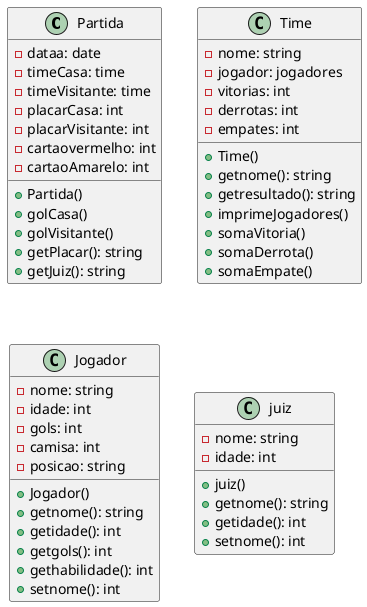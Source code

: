 @startuml Jogodefutebol

class Partida{
    -dataa: date
    -timeCasa: time
    -timeVisitante: time
    -placarCasa: int
    -placarVisitante: int
    -cartaovermelho: int
    -cartaoAmarelo: int

    +Partida()
    +golCasa()
    +golVisitante()
    +getPlacar(): string
    +getJuiz(): string
}

class Time{
    -nome: string
    -jogador: jogadores
    -vitorias: int
    -derrotas: int
    -empates: int

    +Time()
    +getnome(): string
    +getresultado(): string
    +imprimeJogadores()
    +somaVitoria()
    +somaDerrota()
    +somaEmpate()
}

class Jogador{
    -nome: string
    -idade: int
    -gols: int
    -camisa: int
    -posicao: string

    +Jogador()
    +getnome(): string
    +getidade(): int
    +getgols(): int
    +gethabilidade(): int
    +setnome(): int
}

class juiz{
    -nome: string
    -idade: int

    +juiz()
    +getnome(): string
    +getidade(): int
    +setnome(): int
}


' scale 600 width

' [*] -> State1
' State1 --> State2 : Succeeded
' State1 --> [*] : Aborted
' State2 --> State3 : Succeeded
' State2 --> [*] : Aborted
' state State3 {
'   state "Accumulate Enough Data\nLong State Name" as long1
'   long1 : Just a test
'   [*] --> long1
'   long1 --> long1 : New Data
'   long1 --> ProcessData : Enough Data
' }
' State3 --> State3 : Failed
' State3 --> [*] : Succeeded / Save Result
' State3 --> [*] : Aborted

@enduml


